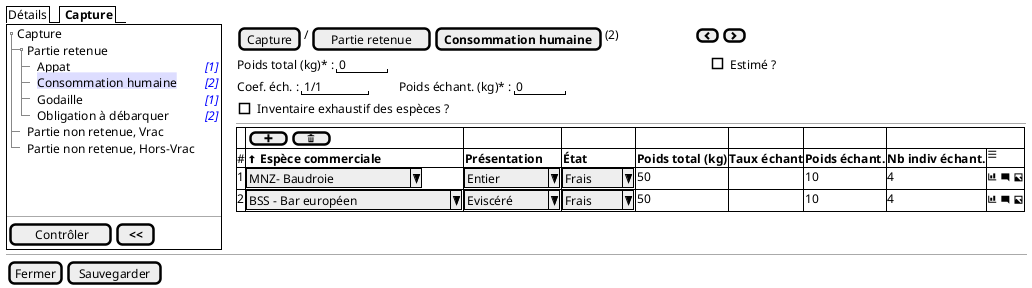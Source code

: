 @startsalt
{
  {/ Détails | <b> Capture }
  {+
   {T
       + Capture
       ++ Partie retenue
       +++ Appat | <i><color:blue>[1]
       +++ <back:#DDF>Consommation humaine | <i><color:blue>[2]
       +++ Godaille | <i><color:blue>[1]
       +++ Obligation à débarquer | <i><color:blue>[2]
       ++ Partie non retenue, Vrac
       ++ Partie non retenue, Hors-Vrac
   }
    .
    .
    .
   --
   {
      [<&checkmark> Contrôler] | [ <b><< ]
   }
  } | . | {
    { [Capture] | / | [Partie retenue] | [<b>Consommation humaine] | (2) | . | . | . | . | . | . | . | . | . | . | . | . | . | . | { [<&chevron-left>] | [<&chevron-right>] } }

    {Poids total (kg)* : | " 0    " | . | . | . | . | . | . | . | . | . | . | . | . | . | . | . | . | . | . | . | . | . | . | . | . | . | . | . | . | . | . | . | . | . | . | . | . | . | . | . | . | . | . | . | . |. |. |. |. |. |. |. |. |. |. |. |. |. |. |. |. |. |[ ] Estimé ?}

    {Coef. éch. : | " 1/1    " | . | . | . | . | . | Poids échant. (kg)* : | " 0    " }

    { [ ] Inventaire exhaustif des espèces ? }
    ---
    {#
          . | {[ <&plus> ] | [ <&trash> ] }  | . | . | . | . | .
          # | <&arrow-thick-top> <b>Espèce commerciale  | <b>Présentation | <b>État | <b>Poids total (kg)     |  <b>Taux échant  | <b>Poids échant. | <b>Nb indiv échant. | <&menu>
          1 | ^MNZ- Baudroie       ^ | ^ Entier   ^ | ^ Frais ^ | 50   |  .   |   10          | 4 | <&bar-chart> <&comment-square> <&image>
          2 | ^BSS - Bar européen       ^ | ^ Eviscéré ^ | ^ Frais ^ | 50   |  .   |   10          | 4 | <&bar-chart> <&comment-square> <&image>
        }
  }

  -- | -- | --
  { [Fermer] | [Sauvegarder] }
}
@endsalt

